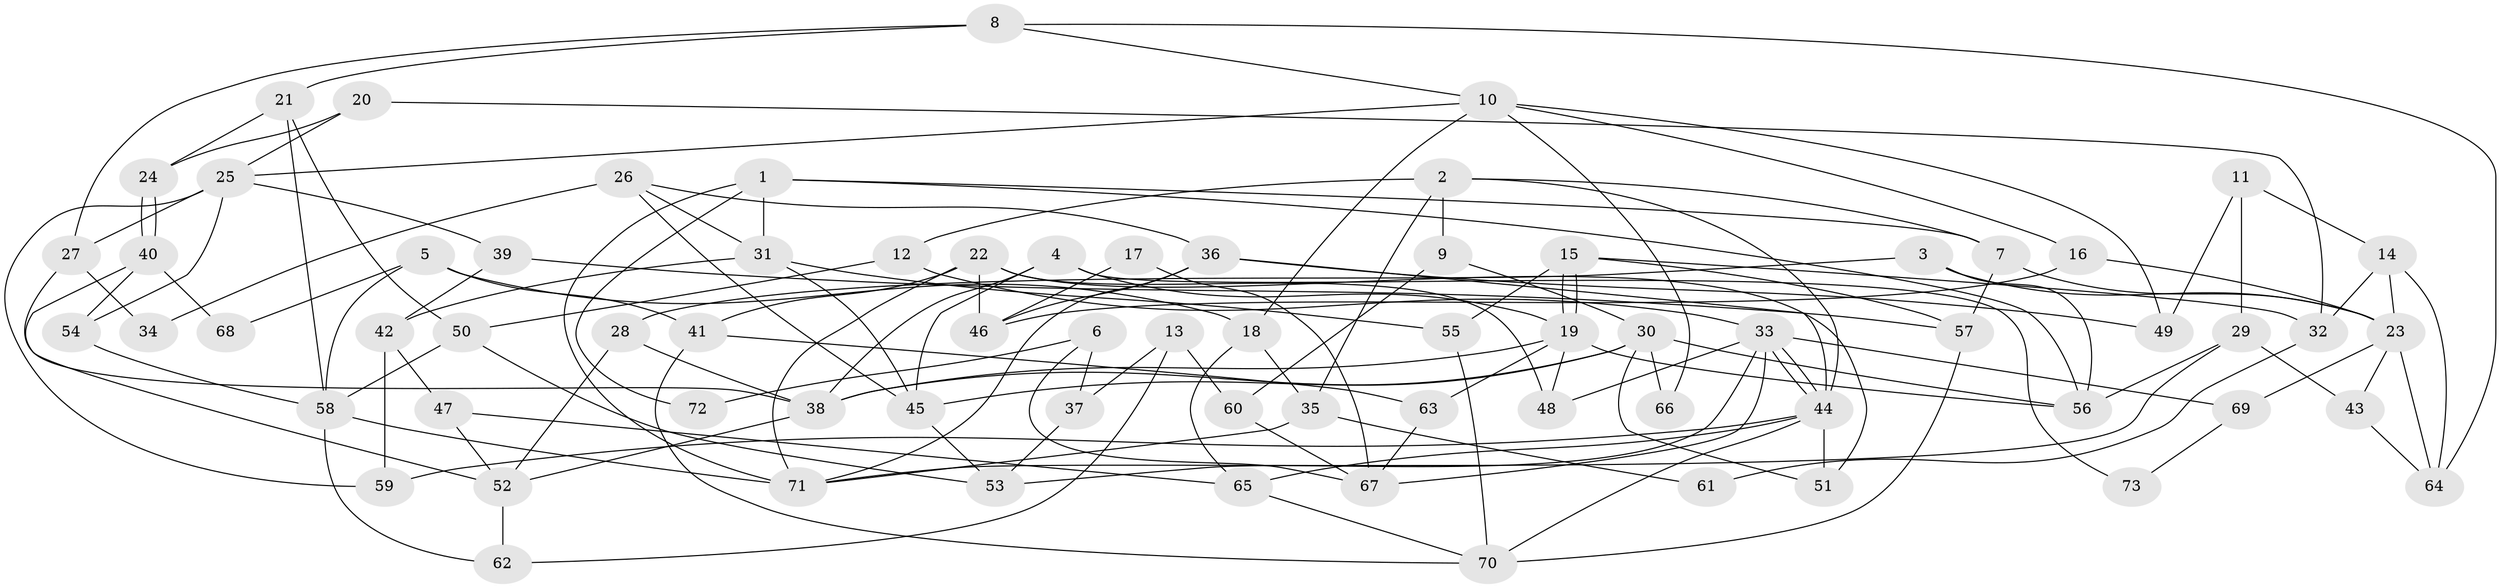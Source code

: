 // coarse degree distribution, {8: 0.18181818181818182, 9: 0.13636363636363635, 5: 0.18181818181818182, 10: 0.045454545454545456, 3: 0.13636363636363635, 7: 0.09090909090909091, 4: 0.13636363636363635, 6: 0.09090909090909091}
// Generated by graph-tools (version 1.1) at 2025/37/03/04/25 23:37:03]
// undirected, 73 vertices, 146 edges
graph export_dot {
  node [color=gray90,style=filled];
  1;
  2;
  3;
  4;
  5;
  6;
  7;
  8;
  9;
  10;
  11;
  12;
  13;
  14;
  15;
  16;
  17;
  18;
  19;
  20;
  21;
  22;
  23;
  24;
  25;
  26;
  27;
  28;
  29;
  30;
  31;
  32;
  33;
  34;
  35;
  36;
  37;
  38;
  39;
  40;
  41;
  42;
  43;
  44;
  45;
  46;
  47;
  48;
  49;
  50;
  51;
  52;
  53;
  54;
  55;
  56;
  57;
  58;
  59;
  60;
  61;
  62;
  63;
  64;
  65;
  66;
  67;
  68;
  69;
  70;
  71;
  72;
  73;
  1 -- 7;
  1 -- 31;
  1 -- 56;
  1 -- 71;
  1 -- 72;
  2 -- 44;
  2 -- 7;
  2 -- 9;
  2 -- 12;
  2 -- 35;
  3 -- 23;
  3 -- 56;
  3 -- 28;
  4 -- 38;
  4 -- 45;
  4 -- 19;
  4 -- 73;
  5 -- 58;
  5 -- 18;
  5 -- 41;
  5 -- 68;
  6 -- 37;
  6 -- 67;
  6 -- 72;
  7 -- 57;
  7 -- 23;
  8 -- 64;
  8 -- 21;
  8 -- 10;
  8 -- 27;
  9 -- 30;
  9 -- 60;
  10 -- 25;
  10 -- 16;
  10 -- 18;
  10 -- 49;
  10 -- 66;
  11 -- 29;
  11 -- 49;
  11 -- 14;
  12 -- 50;
  12 -- 33;
  13 -- 62;
  13 -- 60;
  13 -- 37;
  14 -- 23;
  14 -- 32;
  14 -- 64;
  15 -- 19;
  15 -- 19;
  15 -- 55;
  15 -- 32;
  15 -- 57;
  16 -- 46;
  16 -- 23;
  17 -- 46;
  17 -- 67;
  18 -- 35;
  18 -- 65;
  19 -- 38;
  19 -- 48;
  19 -- 56;
  19 -- 63;
  20 -- 25;
  20 -- 32;
  20 -- 24;
  21 -- 24;
  21 -- 50;
  21 -- 58;
  22 -- 48;
  22 -- 51;
  22 -- 41;
  22 -- 46;
  22 -- 71;
  23 -- 64;
  23 -- 43;
  23 -- 69;
  24 -- 40;
  24 -- 40;
  25 -- 54;
  25 -- 27;
  25 -- 39;
  25 -- 59;
  26 -- 36;
  26 -- 31;
  26 -- 34;
  26 -- 45;
  27 -- 38;
  27 -- 34;
  28 -- 52;
  28 -- 38;
  29 -- 71;
  29 -- 56;
  29 -- 43;
  30 -- 56;
  30 -- 38;
  30 -- 45;
  30 -- 51;
  30 -- 66;
  31 -- 45;
  31 -- 42;
  31 -- 55;
  32 -- 61;
  33 -- 44;
  33 -- 44;
  33 -- 48;
  33 -- 53;
  33 -- 67;
  33 -- 69;
  35 -- 71;
  35 -- 61;
  36 -- 71;
  36 -- 44;
  36 -- 46;
  36 -- 49;
  37 -- 53;
  38 -- 52;
  39 -- 57;
  39 -- 42;
  40 -- 52;
  40 -- 54;
  40 -- 68;
  41 -- 63;
  41 -- 70;
  42 -- 59;
  42 -- 47;
  43 -- 64;
  44 -- 65;
  44 -- 51;
  44 -- 59;
  44 -- 70;
  45 -- 53;
  47 -- 65;
  47 -- 52;
  50 -- 58;
  50 -- 53;
  52 -- 62;
  54 -- 58;
  55 -- 70;
  57 -- 70;
  58 -- 71;
  58 -- 62;
  60 -- 67;
  63 -- 67;
  65 -- 70;
  69 -- 73;
}
